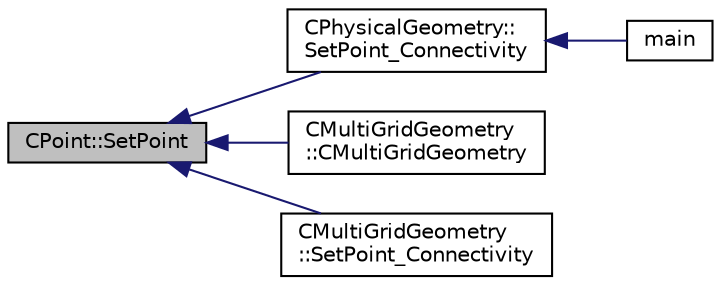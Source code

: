 digraph "CPoint::SetPoint"
{
  edge [fontname="Helvetica",fontsize="10",labelfontname="Helvetica",labelfontsize="10"];
  node [fontname="Helvetica",fontsize="10",shape=record];
  rankdir="LR";
  Node2425 [label="CPoint::SetPoint",height=0.2,width=0.4,color="black", fillcolor="grey75", style="filled", fontcolor="black"];
  Node2425 -> Node2426 [dir="back",color="midnightblue",fontsize="10",style="solid",fontname="Helvetica"];
  Node2426 [label="CPhysicalGeometry::\lSetPoint_Connectivity",height=0.2,width=0.4,color="black", fillcolor="white", style="filled",URL="$class_c_physical_geometry.html#a020eaa2b1ab4b05cb3bd7896ea2bb657",tooltip="Set points which surround a point. "];
  Node2426 -> Node2427 [dir="back",color="midnightblue",fontsize="10",style="solid",fontname="Helvetica"];
  Node2427 [label="main",height=0.2,width=0.4,color="black", fillcolor="white", style="filled",URL="$_s_u2___m_s_h_8cpp.html#a0ddf1224851353fc92bfbff6f499fa97"];
  Node2425 -> Node2428 [dir="back",color="midnightblue",fontsize="10",style="solid",fontname="Helvetica"];
  Node2428 [label="CMultiGridGeometry\l::CMultiGridGeometry",height=0.2,width=0.4,color="black", fillcolor="white", style="filled",URL="$class_c_multi_grid_geometry.html#aa56934c8f8531c82b306a47b4de9685f",tooltip="Constructor of the class. "];
  Node2425 -> Node2429 [dir="back",color="midnightblue",fontsize="10",style="solid",fontname="Helvetica"];
  Node2429 [label="CMultiGridGeometry\l::SetPoint_Connectivity",height=0.2,width=0.4,color="black", fillcolor="white", style="filled",URL="$class_c_multi_grid_geometry.html#a7475c11a55313b9c13abe8559f87e540",tooltip="Set points which surround a point. "];
}
